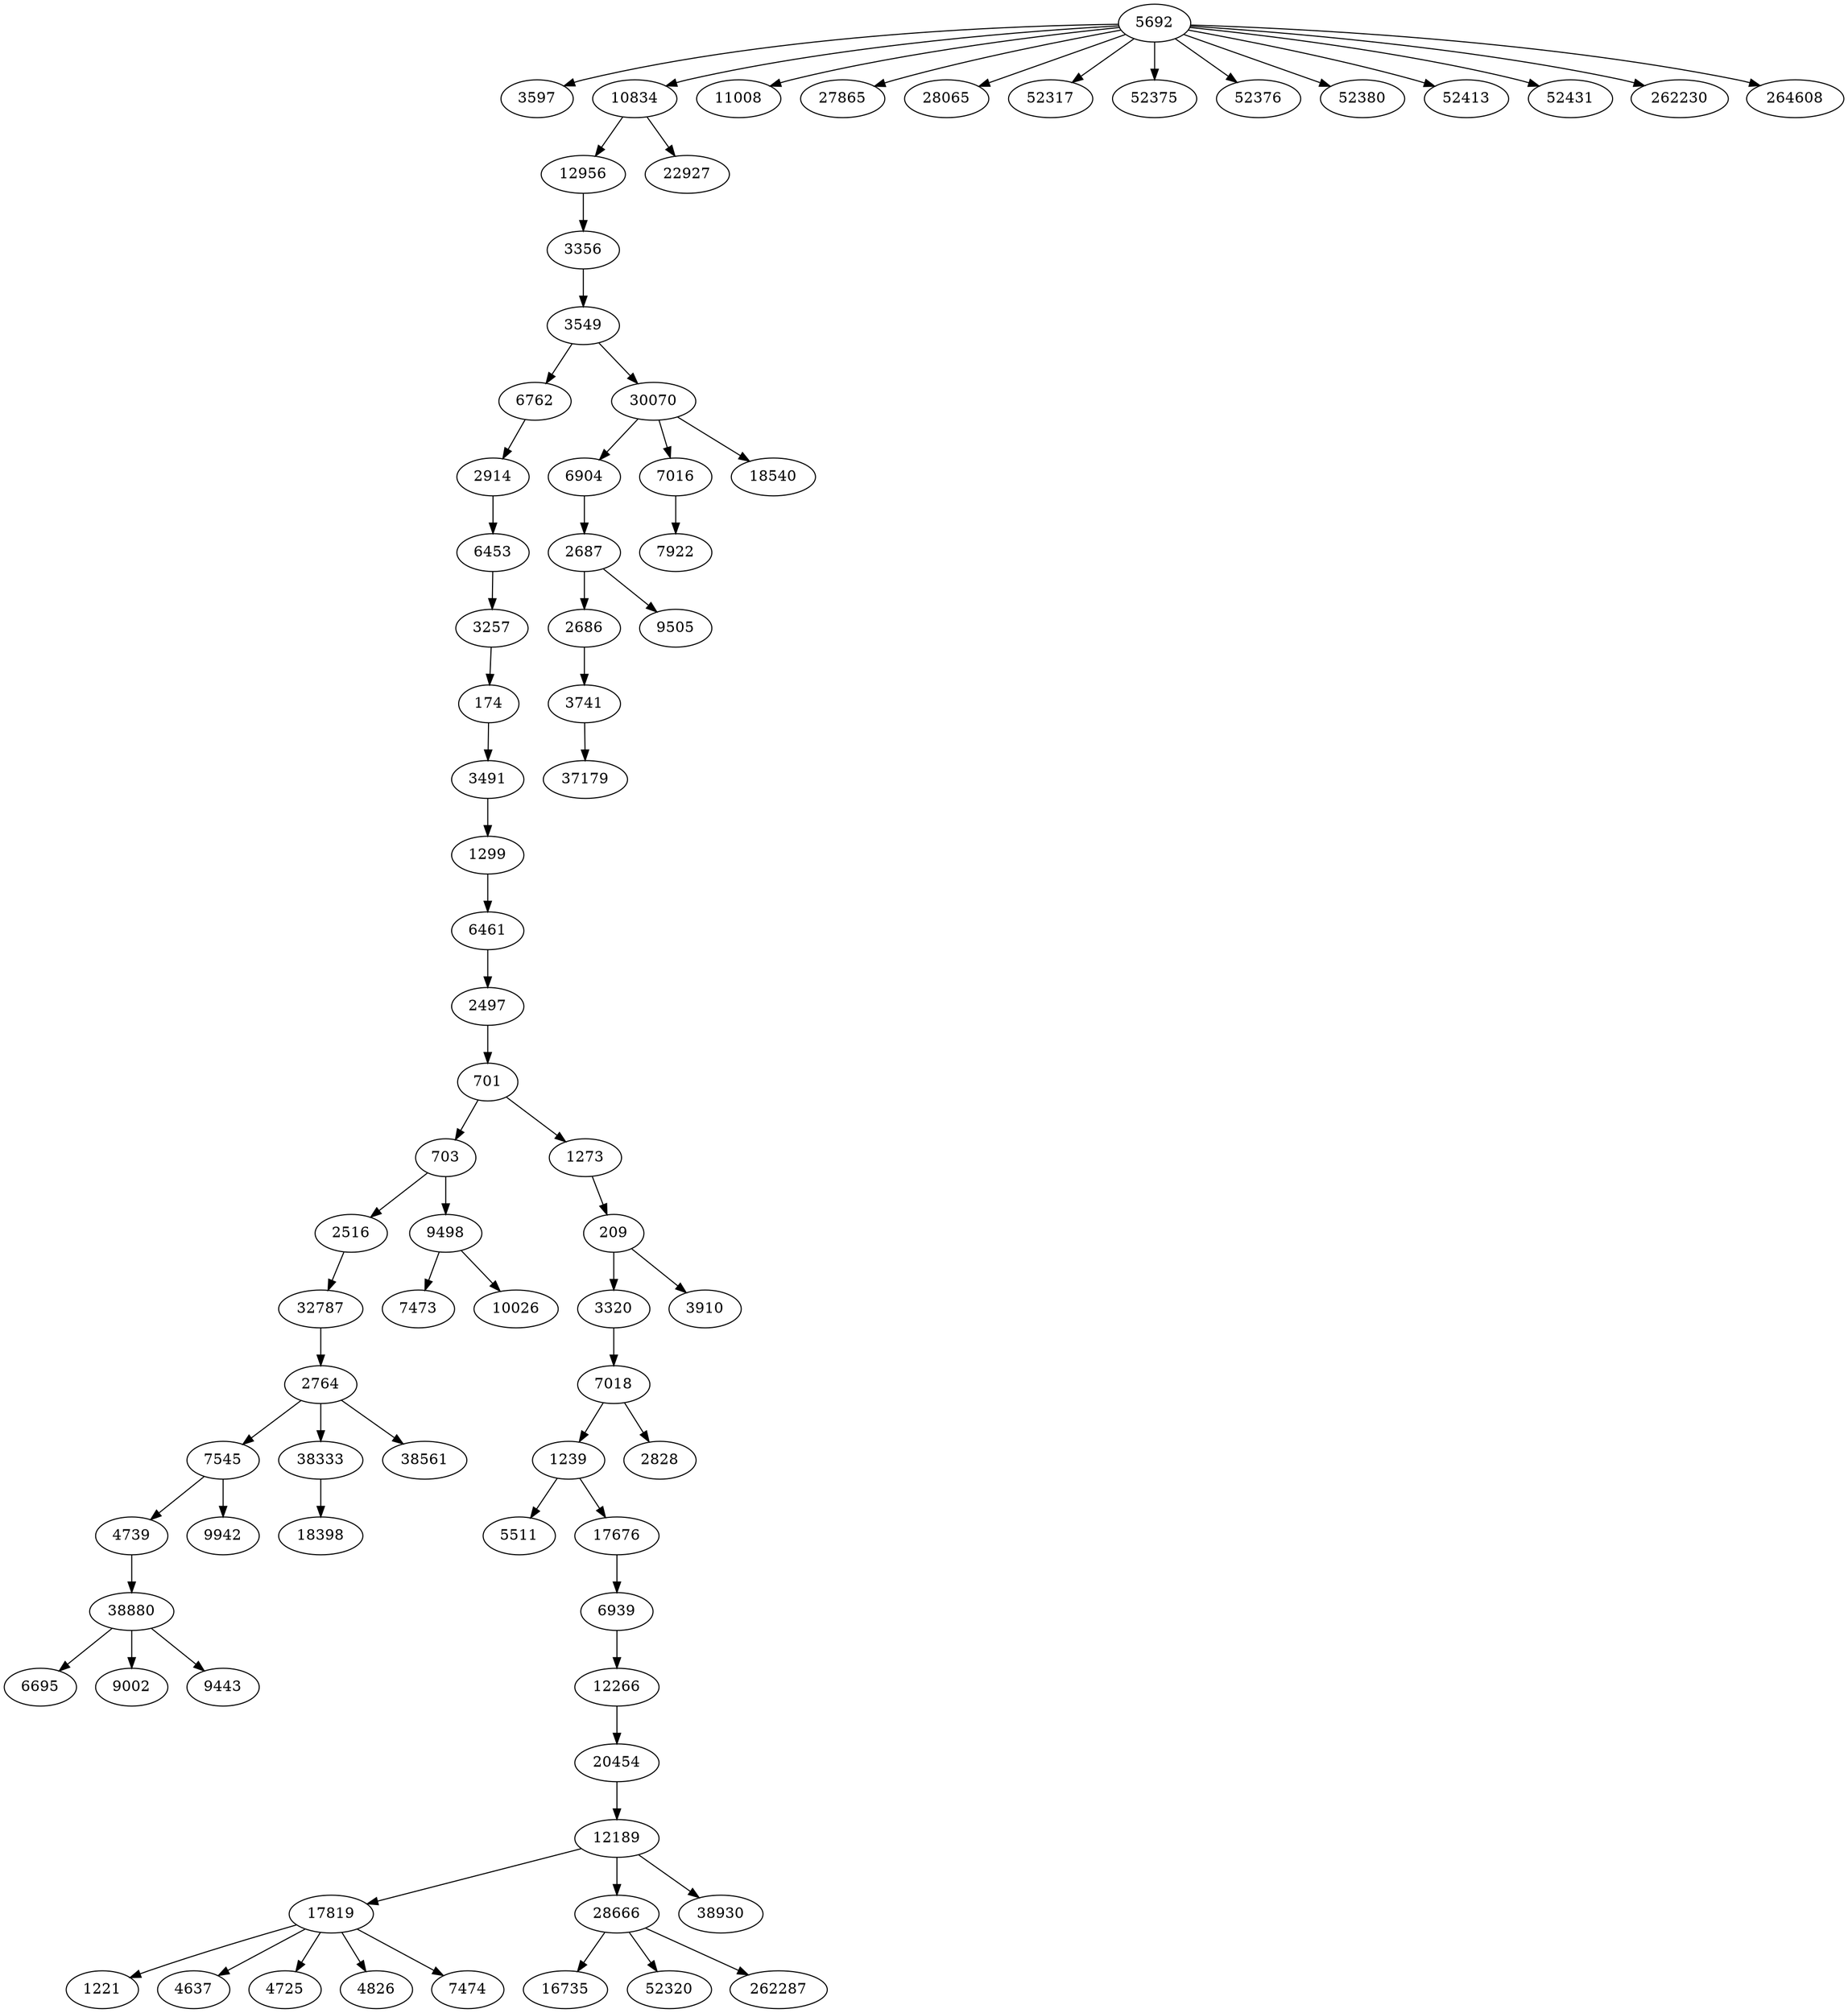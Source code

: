 digraph {
  // Node definitions.
  174;
  209;
  701;
  703;
  1221;
  1239;
  1273;
  1299;
  2497;
  2516;
  2686;
  2687;
  2764;
  2828;
  2914;
  3257;
  3320;
  3356;
  3491;
  3549;
  3597;
  3741;
  3910;
  4637;
  4725;
  4739;
  4826;
  5511;
  5692;
  6453;
  6461;
  6695;
  6762;
  6904;
  6939;
  7016;
  7018;
  7473;
  7474;
  7545;
  7922;
  9002;
  9443;
  9498;
  9505;
  9942;
  10026;
  10834;
  11008;
  12189;
  12266;
  12956;
  16735;
  17676;
  17819;
  18398;
  18540;
  20454;
  22927;
  27865;
  28065;
  28666;
  30070;
  32787;
  37179;
  38333;
  38561;
  38880;
  38930;
  52317;
  52320;
  52375;
  52376;
  52380;
  52413;
  52431;
  262230;
  262287;
  264608;

  // Edge definitions.
  174 -> 3491;
  209 -> 3320;
  209 -> 3910;
  701 -> 703;
  701 -> 1273;
  703 -> 2516;
  703 -> 9498;
  1239 -> 5511;
  1239 -> 17676;
  1273 -> 209;
  1299 -> 6461;
  2497 -> 701;
  2516 -> 32787;
  2686 -> 3741;
  2687 -> 2686;
  2687 -> 9505;
  2764 -> 7545;
  2764 -> 38333;
  2764 -> 38561;
  2914 -> 6453;
  3257 -> 174;
  3320 -> 7018;
  3356 -> 3549;
  3491 -> 1299;
  3549 -> 6762;
  3549 -> 30070;
  3741 -> 37179;
  4739 -> 38880;
  5692 -> 3597;
  5692 -> 10834;
  5692 -> 11008;
  5692 -> 27865;
  5692 -> 28065;
  5692 -> 52317;
  5692 -> 52375;
  5692 -> 52376;
  5692 -> 52380;
  5692 -> 52413;
  5692 -> 52431;
  5692 -> 262230;
  5692 -> 264608;
  6453 -> 3257;
  6461 -> 2497;
  6762 -> 2914;
  6904 -> 2687;
  6939 -> 12266;
  7016 -> 7922;
  7018 -> 1239;
  7018 -> 2828;
  7545 -> 4739;
  7545 -> 9942;
  9498 -> 7473;
  9498 -> 10026;
  10834 -> 12956;
  10834 -> 22927;
  12189 -> 17819;
  12189 -> 28666;
  12189 -> 38930;
  12266 -> 20454;
  12956 -> 3356;
  17676 -> 6939;
  17819 -> 1221;
  17819 -> 4637;
  17819 -> 4725;
  17819 -> 4826;
  17819 -> 7474;
  20454 -> 12189;
  28666 -> 16735;
  28666 -> 52320;
  28666 -> 262287;
  30070 -> 6904;
  30070 -> 7016;
  30070 -> 18540;
  32787 -> 2764;
  38333 -> 18398;
  38880 -> 6695;
  38880 -> 9002;
  38880 -> 9443;
}